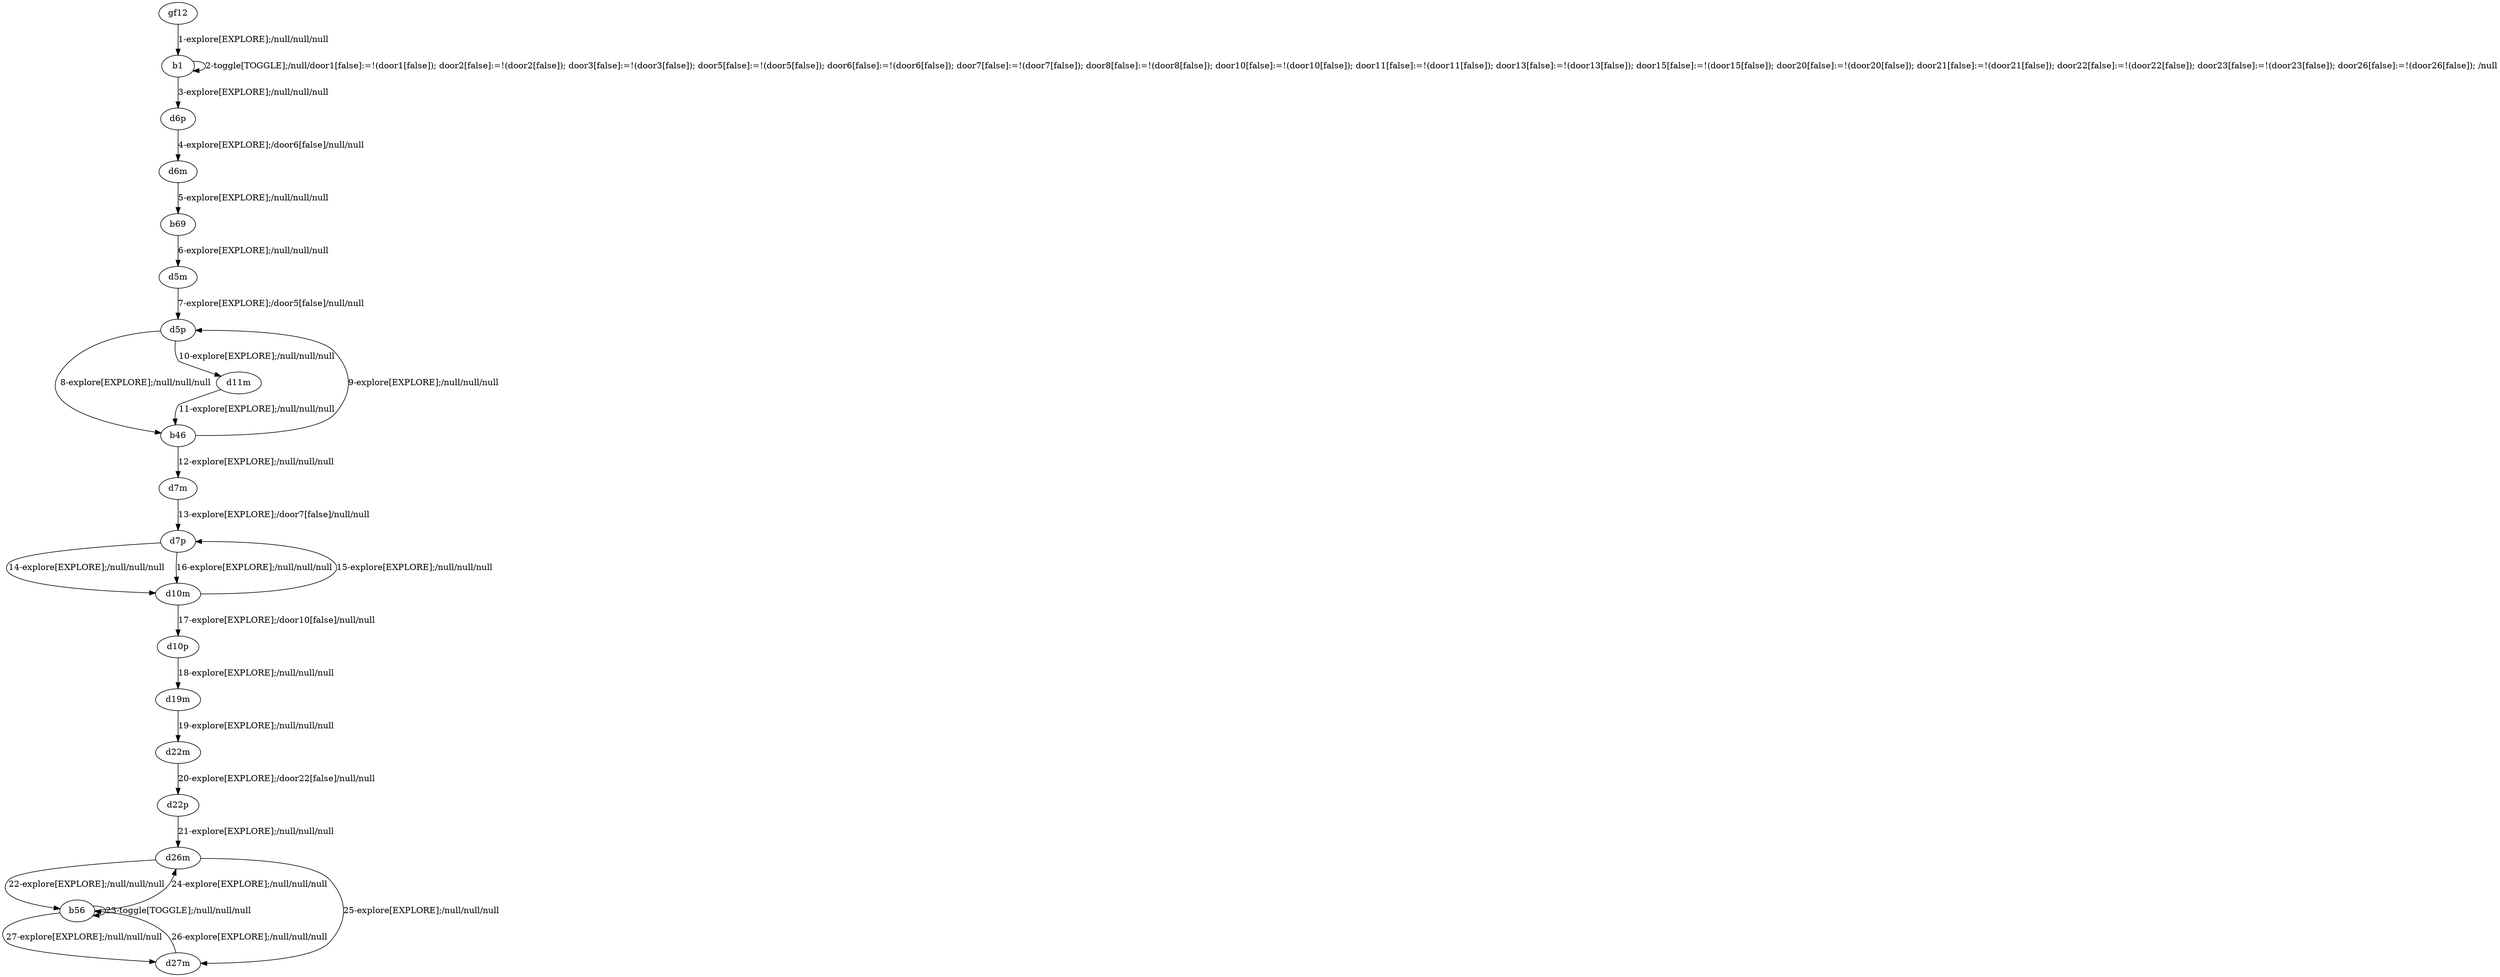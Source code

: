 # Total number of goals covered by this test: 2
# d27m --> b56
# b56 --> d27m

digraph g {
"gf12" -> "b1" [label = "1-explore[EXPLORE];/null/null/null"];
"b1" -> "b1" [label = "2-toggle[TOGGLE];/null/door1[false]:=!(door1[false]); door2[false]:=!(door2[false]); door3[false]:=!(door3[false]); door5[false]:=!(door5[false]); door6[false]:=!(door6[false]); door7[false]:=!(door7[false]); door8[false]:=!(door8[false]); door10[false]:=!(door10[false]); door11[false]:=!(door11[false]); door13[false]:=!(door13[false]); door15[false]:=!(door15[false]); door20[false]:=!(door20[false]); door21[false]:=!(door21[false]); door22[false]:=!(door22[false]); door23[false]:=!(door23[false]); door26[false]:=!(door26[false]); /null"];
"b1" -> "d6p" [label = "3-explore[EXPLORE];/null/null/null"];
"d6p" -> "d6m" [label = "4-explore[EXPLORE];/door6[false]/null/null"];
"d6m" -> "b69" [label = "5-explore[EXPLORE];/null/null/null"];
"b69" -> "d5m" [label = "6-explore[EXPLORE];/null/null/null"];
"d5m" -> "d5p" [label = "7-explore[EXPLORE];/door5[false]/null/null"];
"d5p" -> "b46" [label = "8-explore[EXPLORE];/null/null/null"];
"b46" -> "d5p" [label = "9-explore[EXPLORE];/null/null/null"];
"d5p" -> "d11m" [label = "10-explore[EXPLORE];/null/null/null"];
"d11m" -> "b46" [label = "11-explore[EXPLORE];/null/null/null"];
"b46" -> "d7m" [label = "12-explore[EXPLORE];/null/null/null"];
"d7m" -> "d7p" [label = "13-explore[EXPLORE];/door7[false]/null/null"];
"d7p" -> "d10m" [label = "14-explore[EXPLORE];/null/null/null"];
"d10m" -> "d7p" [label = "15-explore[EXPLORE];/null/null/null"];
"d7p" -> "d10m" [label = "16-explore[EXPLORE];/null/null/null"];
"d10m" -> "d10p" [label = "17-explore[EXPLORE];/door10[false]/null/null"];
"d10p" -> "d19m" [label = "18-explore[EXPLORE];/null/null/null"];
"d19m" -> "d22m" [label = "19-explore[EXPLORE];/null/null/null"];
"d22m" -> "d22p" [label = "20-explore[EXPLORE];/door22[false]/null/null"];
"d22p" -> "d26m" [label = "21-explore[EXPLORE];/null/null/null"];
"d26m" -> "b56" [label = "22-explore[EXPLORE];/null/null/null"];
"b56" -> "b56" [label = "23-toggle[TOGGLE];/null/null/null"];
"b56" -> "d26m" [label = "24-explore[EXPLORE];/null/null/null"];
"d26m" -> "d27m" [label = "25-explore[EXPLORE];/null/null/null"];
"d27m" -> "b56" [label = "26-explore[EXPLORE];/null/null/null"];
"b56" -> "d27m" [label = "27-explore[EXPLORE];/null/null/null"];
}